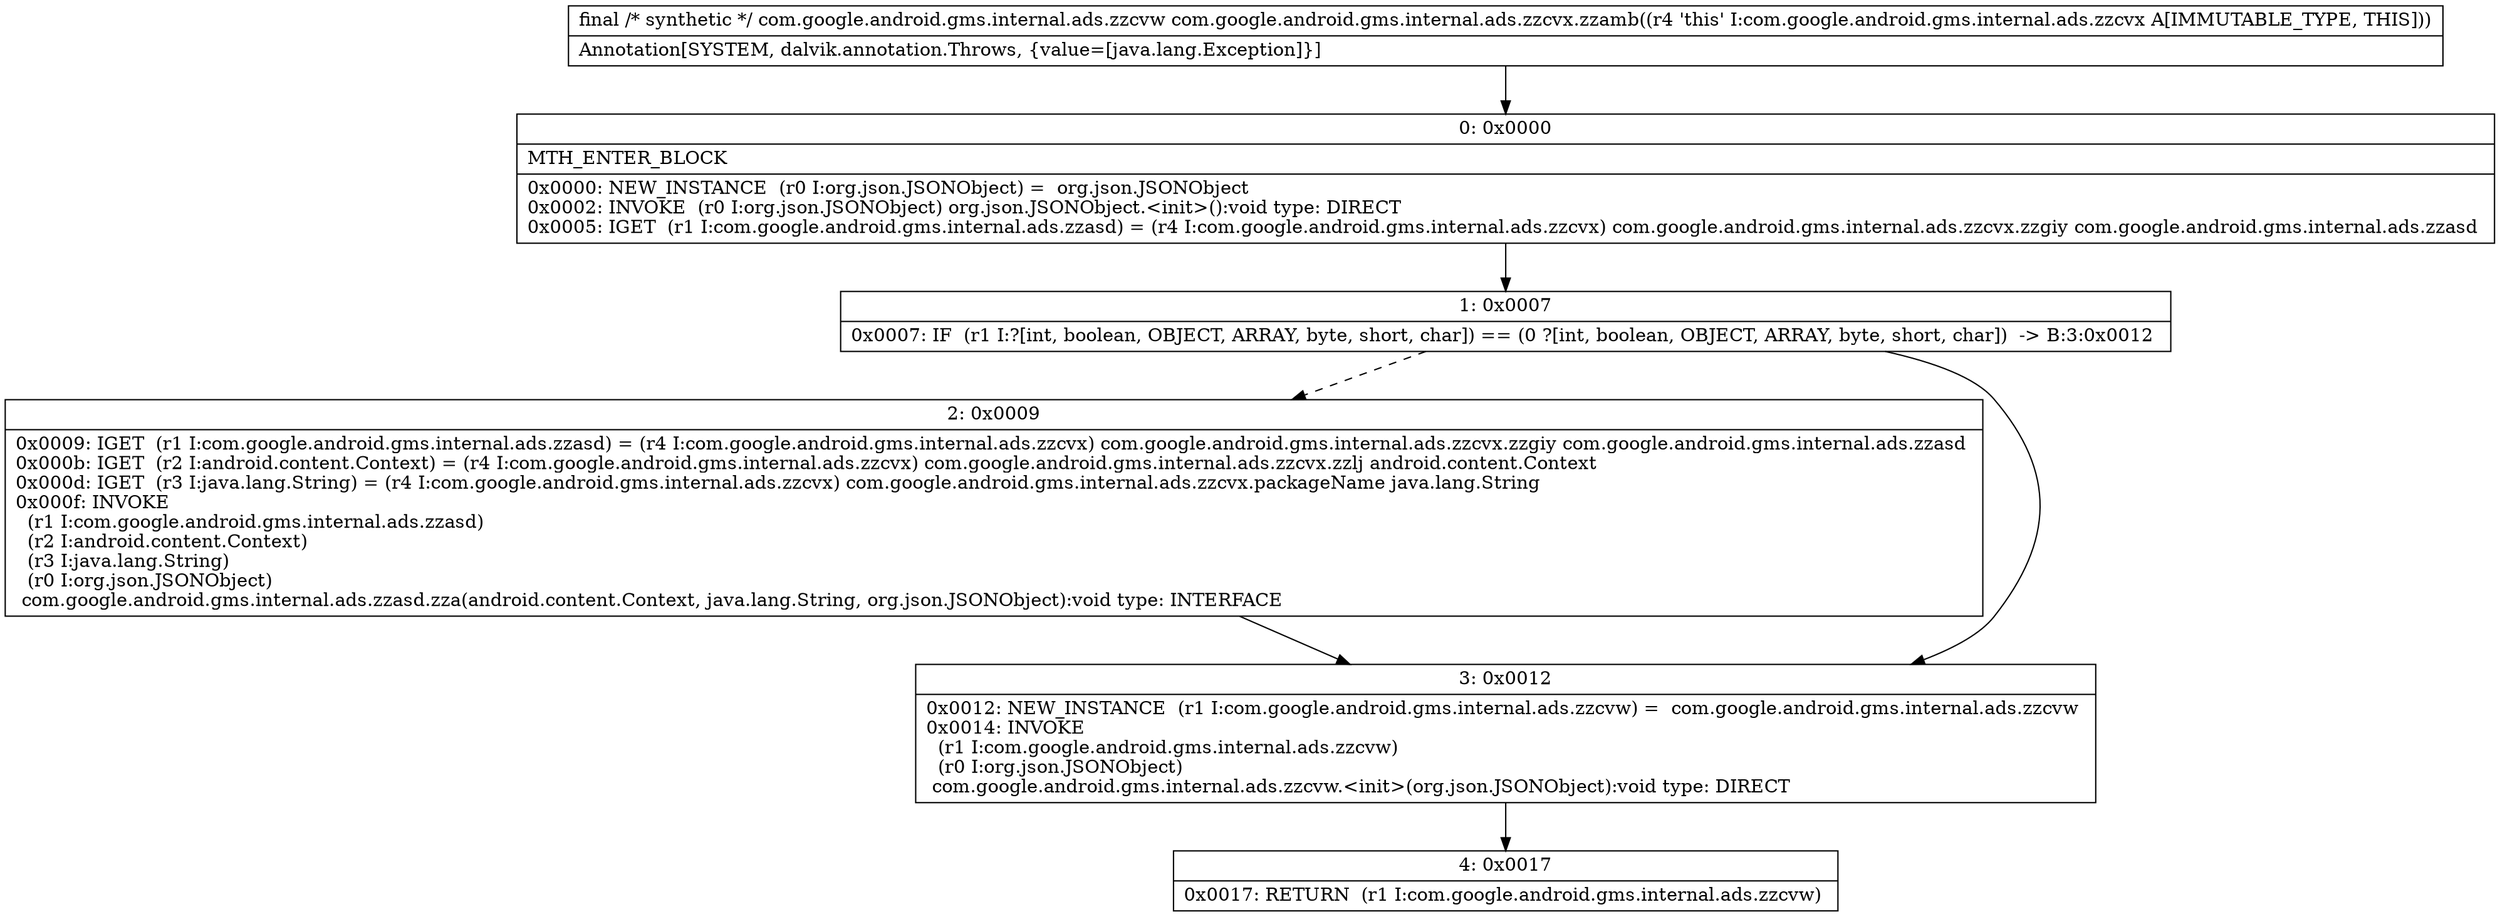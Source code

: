 digraph "CFG forcom.google.android.gms.internal.ads.zzcvx.zzamb()Lcom\/google\/android\/gms\/internal\/ads\/zzcvw;" {
Node_0 [shape=record,label="{0\:\ 0x0000|MTH_ENTER_BLOCK\l|0x0000: NEW_INSTANCE  (r0 I:org.json.JSONObject) =  org.json.JSONObject \l0x0002: INVOKE  (r0 I:org.json.JSONObject) org.json.JSONObject.\<init\>():void type: DIRECT \l0x0005: IGET  (r1 I:com.google.android.gms.internal.ads.zzasd) = (r4 I:com.google.android.gms.internal.ads.zzcvx) com.google.android.gms.internal.ads.zzcvx.zzgiy com.google.android.gms.internal.ads.zzasd \l}"];
Node_1 [shape=record,label="{1\:\ 0x0007|0x0007: IF  (r1 I:?[int, boolean, OBJECT, ARRAY, byte, short, char]) == (0 ?[int, boolean, OBJECT, ARRAY, byte, short, char])  \-\> B:3:0x0012 \l}"];
Node_2 [shape=record,label="{2\:\ 0x0009|0x0009: IGET  (r1 I:com.google.android.gms.internal.ads.zzasd) = (r4 I:com.google.android.gms.internal.ads.zzcvx) com.google.android.gms.internal.ads.zzcvx.zzgiy com.google.android.gms.internal.ads.zzasd \l0x000b: IGET  (r2 I:android.content.Context) = (r4 I:com.google.android.gms.internal.ads.zzcvx) com.google.android.gms.internal.ads.zzcvx.zzlj android.content.Context \l0x000d: IGET  (r3 I:java.lang.String) = (r4 I:com.google.android.gms.internal.ads.zzcvx) com.google.android.gms.internal.ads.zzcvx.packageName java.lang.String \l0x000f: INVOKE  \l  (r1 I:com.google.android.gms.internal.ads.zzasd)\l  (r2 I:android.content.Context)\l  (r3 I:java.lang.String)\l  (r0 I:org.json.JSONObject)\l com.google.android.gms.internal.ads.zzasd.zza(android.content.Context, java.lang.String, org.json.JSONObject):void type: INTERFACE \l}"];
Node_3 [shape=record,label="{3\:\ 0x0012|0x0012: NEW_INSTANCE  (r1 I:com.google.android.gms.internal.ads.zzcvw) =  com.google.android.gms.internal.ads.zzcvw \l0x0014: INVOKE  \l  (r1 I:com.google.android.gms.internal.ads.zzcvw)\l  (r0 I:org.json.JSONObject)\l com.google.android.gms.internal.ads.zzcvw.\<init\>(org.json.JSONObject):void type: DIRECT \l}"];
Node_4 [shape=record,label="{4\:\ 0x0017|0x0017: RETURN  (r1 I:com.google.android.gms.internal.ads.zzcvw) \l}"];
MethodNode[shape=record,label="{final \/* synthetic *\/ com.google.android.gms.internal.ads.zzcvw com.google.android.gms.internal.ads.zzcvx.zzamb((r4 'this' I:com.google.android.gms.internal.ads.zzcvx A[IMMUTABLE_TYPE, THIS]))  | Annotation[SYSTEM, dalvik.annotation.Throws, \{value=[java.lang.Exception]\}]\l}"];
MethodNode -> Node_0;
Node_0 -> Node_1;
Node_1 -> Node_2[style=dashed];
Node_1 -> Node_3;
Node_2 -> Node_3;
Node_3 -> Node_4;
}

